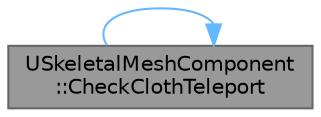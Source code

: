 digraph "USkeletalMeshComponent::CheckClothTeleport"
{
 // INTERACTIVE_SVG=YES
 // LATEX_PDF_SIZE
  bgcolor="transparent";
  edge [fontname=Helvetica,fontsize=10,labelfontname=Helvetica,labelfontsize=10];
  node [fontname=Helvetica,fontsize=10,shape=box,height=0.2,width=0.4];
  rankdir="LR";
  Node1 [id="Node000001",label="USkeletalMeshComponent\l::CheckClothTeleport",height=0.2,width=0.4,color="gray40", fillcolor="grey60", style="filled", fontcolor="black",tooltip="Check linear and angular thresholds for clothing teleport."];
  Node1 -> Node1 [id="edge1_Node000001_Node000001",color="steelblue1",style="solid",tooltip=" "];
}

